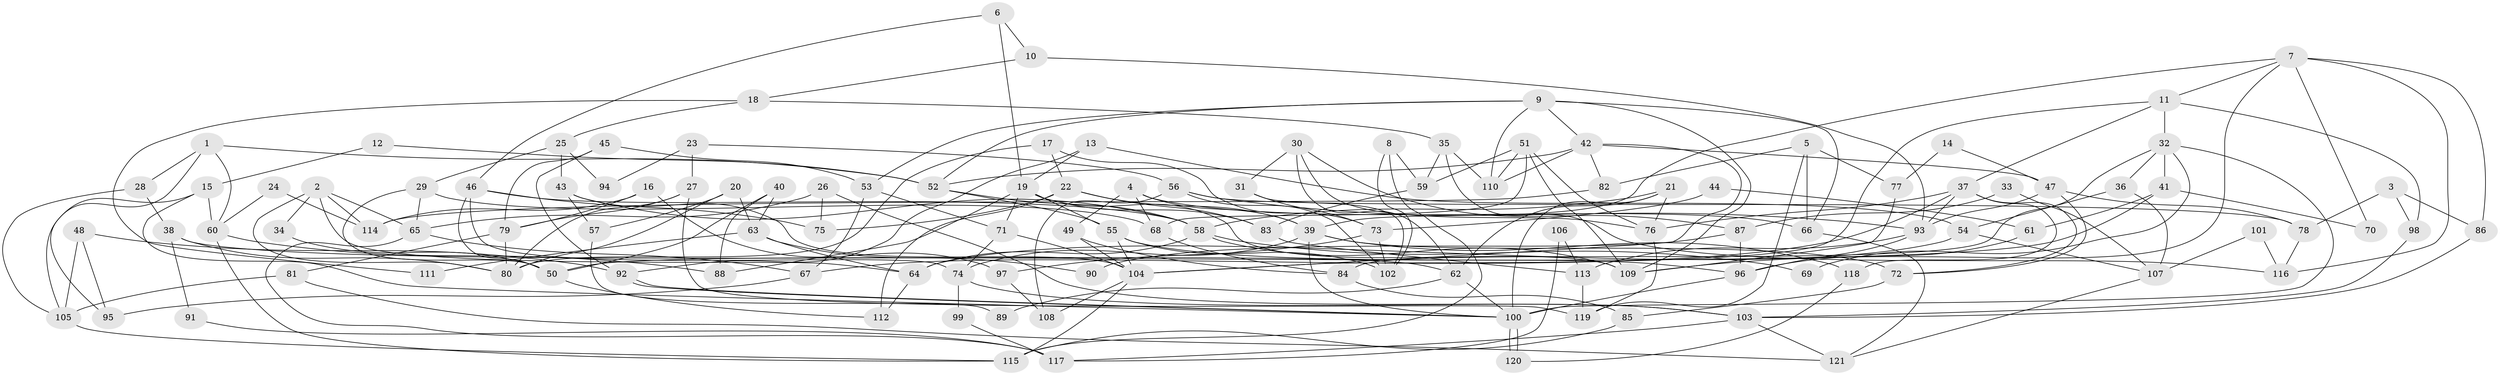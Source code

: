 // coarse degree distribution, {9: 0.011764705882352941, 13: 0.023529411764705882, 6: 0.058823529411764705, 4: 0.23529411764705882, 11: 0.023529411764705882, 3: 0.2235294117647059, 5: 0.18823529411764706, 8: 0.047058823529411764, 7: 0.023529411764705882, 2: 0.16470588235294117}
// Generated by graph-tools (version 1.1) at 2025/51/03/04/25 22:51:09]
// undirected, 121 vertices, 242 edges
graph export_dot {
  node [color=gray90,style=filled];
  1;
  2;
  3;
  4;
  5;
  6;
  7;
  8;
  9;
  10;
  11;
  12;
  13;
  14;
  15;
  16;
  17;
  18;
  19;
  20;
  21;
  22;
  23;
  24;
  25;
  26;
  27;
  28;
  29;
  30;
  31;
  32;
  33;
  34;
  35;
  36;
  37;
  38;
  39;
  40;
  41;
  42;
  43;
  44;
  45;
  46;
  47;
  48;
  49;
  50;
  51;
  52;
  53;
  54;
  55;
  56;
  57;
  58;
  59;
  60;
  61;
  62;
  63;
  64;
  65;
  66;
  67;
  68;
  69;
  70;
  71;
  72;
  73;
  74;
  75;
  76;
  77;
  78;
  79;
  80;
  81;
  82;
  83;
  84;
  85;
  86;
  87;
  88;
  89;
  90;
  91;
  92;
  93;
  94;
  95;
  96;
  97;
  98;
  99;
  100;
  101;
  102;
  103;
  104;
  105;
  106;
  107;
  108;
  109;
  110;
  111;
  112;
  113;
  114;
  115;
  116;
  117;
  118;
  119;
  120;
  121;
  1 -- 95;
  1 -- 52;
  1 -- 28;
  1 -- 60;
  2 -- 64;
  2 -- 80;
  2 -- 34;
  2 -- 65;
  2 -- 114;
  3 -- 86;
  3 -- 98;
  3 -- 78;
  4 -- 68;
  4 -- 39;
  4 -- 49;
  4 -- 66;
  5 -- 66;
  5 -- 119;
  5 -- 77;
  5 -- 82;
  6 -- 10;
  6 -- 46;
  6 -- 19;
  7 -- 109;
  7 -- 39;
  7 -- 11;
  7 -- 70;
  7 -- 86;
  7 -- 116;
  8 -- 59;
  8 -- 102;
  8 -- 115;
  9 -- 52;
  9 -- 42;
  9 -- 53;
  9 -- 66;
  9 -- 109;
  9 -- 110;
  10 -- 18;
  10 -- 93;
  11 -- 104;
  11 -- 32;
  11 -- 37;
  11 -- 98;
  12 -- 15;
  12 -- 52;
  13 -- 19;
  13 -- 92;
  13 -- 54;
  14 -- 77;
  14 -- 47;
  15 -- 60;
  15 -- 100;
  15 -- 105;
  16 -- 114;
  16 -- 79;
  16 -- 97;
  17 -- 73;
  17 -- 22;
  17 -- 80;
  18 -- 25;
  18 -- 35;
  18 -- 111;
  19 -- 109;
  19 -- 55;
  19 -- 71;
  19 -- 83;
  19 -- 88;
  20 -- 63;
  20 -- 80;
  20 -- 57;
  21 -- 76;
  21 -- 100;
  21 -- 58;
  21 -- 62;
  22 -- 83;
  22 -- 39;
  22 -- 75;
  22 -- 112;
  23 -- 27;
  23 -- 56;
  23 -- 94;
  24 -- 60;
  24 -- 114;
  25 -- 29;
  25 -- 43;
  25 -- 94;
  26 -- 65;
  26 -- 75;
  26 -- 103;
  27 -- 79;
  27 -- 80;
  27 -- 119;
  28 -- 105;
  28 -- 38;
  29 -- 68;
  29 -- 65;
  29 -- 50;
  30 -- 76;
  30 -- 62;
  30 -- 31;
  30 -- 87;
  31 -- 102;
  31 -- 73;
  32 -- 100;
  32 -- 36;
  32 -- 41;
  32 -- 69;
  32 -- 84;
  33 -- 107;
  33 -- 87;
  34 -- 50;
  35 -- 116;
  35 -- 110;
  35 -- 59;
  36 -- 107;
  36 -- 54;
  37 -- 93;
  37 -- 67;
  37 -- 72;
  37 -- 76;
  37 -- 118;
  38 -- 62;
  38 -- 80;
  38 -- 91;
  39 -- 72;
  39 -- 100;
  39 -- 74;
  39 -- 118;
  40 -- 88;
  40 -- 50;
  40 -- 63;
  41 -- 50;
  41 -- 61;
  41 -- 70;
  42 -- 47;
  42 -- 104;
  42 -- 52;
  42 -- 82;
  42 -- 110;
  43 -- 104;
  43 -- 58;
  43 -- 57;
  44 -- 61;
  44 -- 73;
  45 -- 53;
  45 -- 79;
  45 -- 92;
  46 -- 50;
  46 -- 58;
  46 -- 74;
  46 -- 75;
  47 -- 93;
  47 -- 78;
  47 -- 72;
  48 -- 92;
  48 -- 105;
  48 -- 95;
  49 -- 84;
  49 -- 104;
  50 -- 112;
  51 -- 109;
  51 -- 110;
  51 -- 59;
  51 -- 68;
  51 -- 76;
  52 -- 55;
  52 -- 58;
  53 -- 71;
  53 -- 67;
  54 -- 64;
  54 -- 107;
  55 -- 104;
  55 -- 96;
  55 -- 102;
  56 -- 93;
  56 -- 102;
  56 -- 78;
  56 -- 108;
  57 -- 89;
  58 -- 64;
  58 -- 69;
  58 -- 109;
  59 -- 83;
  60 -- 115;
  60 -- 88;
  61 -- 96;
  62 -- 100;
  62 -- 89;
  63 -- 64;
  63 -- 90;
  63 -- 111;
  64 -- 112;
  65 -- 67;
  65 -- 117;
  66 -- 121;
  67 -- 95;
  68 -- 84;
  71 -- 74;
  71 -- 104;
  72 -- 85;
  73 -- 97;
  73 -- 102;
  74 -- 99;
  74 -- 103;
  76 -- 119;
  77 -- 109;
  78 -- 116;
  79 -- 80;
  79 -- 81;
  81 -- 121;
  81 -- 105;
  82 -- 114;
  83 -- 113;
  84 -- 85;
  85 -- 115;
  86 -- 103;
  87 -- 96;
  87 -- 90;
  91 -- 117;
  92 -- 100;
  92 -- 100;
  93 -- 96;
  93 -- 113;
  96 -- 100;
  97 -- 108;
  98 -- 103;
  99 -- 117;
  100 -- 120;
  100 -- 120;
  101 -- 116;
  101 -- 107;
  103 -- 117;
  103 -- 121;
  104 -- 108;
  104 -- 115;
  105 -- 115;
  106 -- 113;
  106 -- 117;
  107 -- 121;
  113 -- 119;
  118 -- 120;
}
